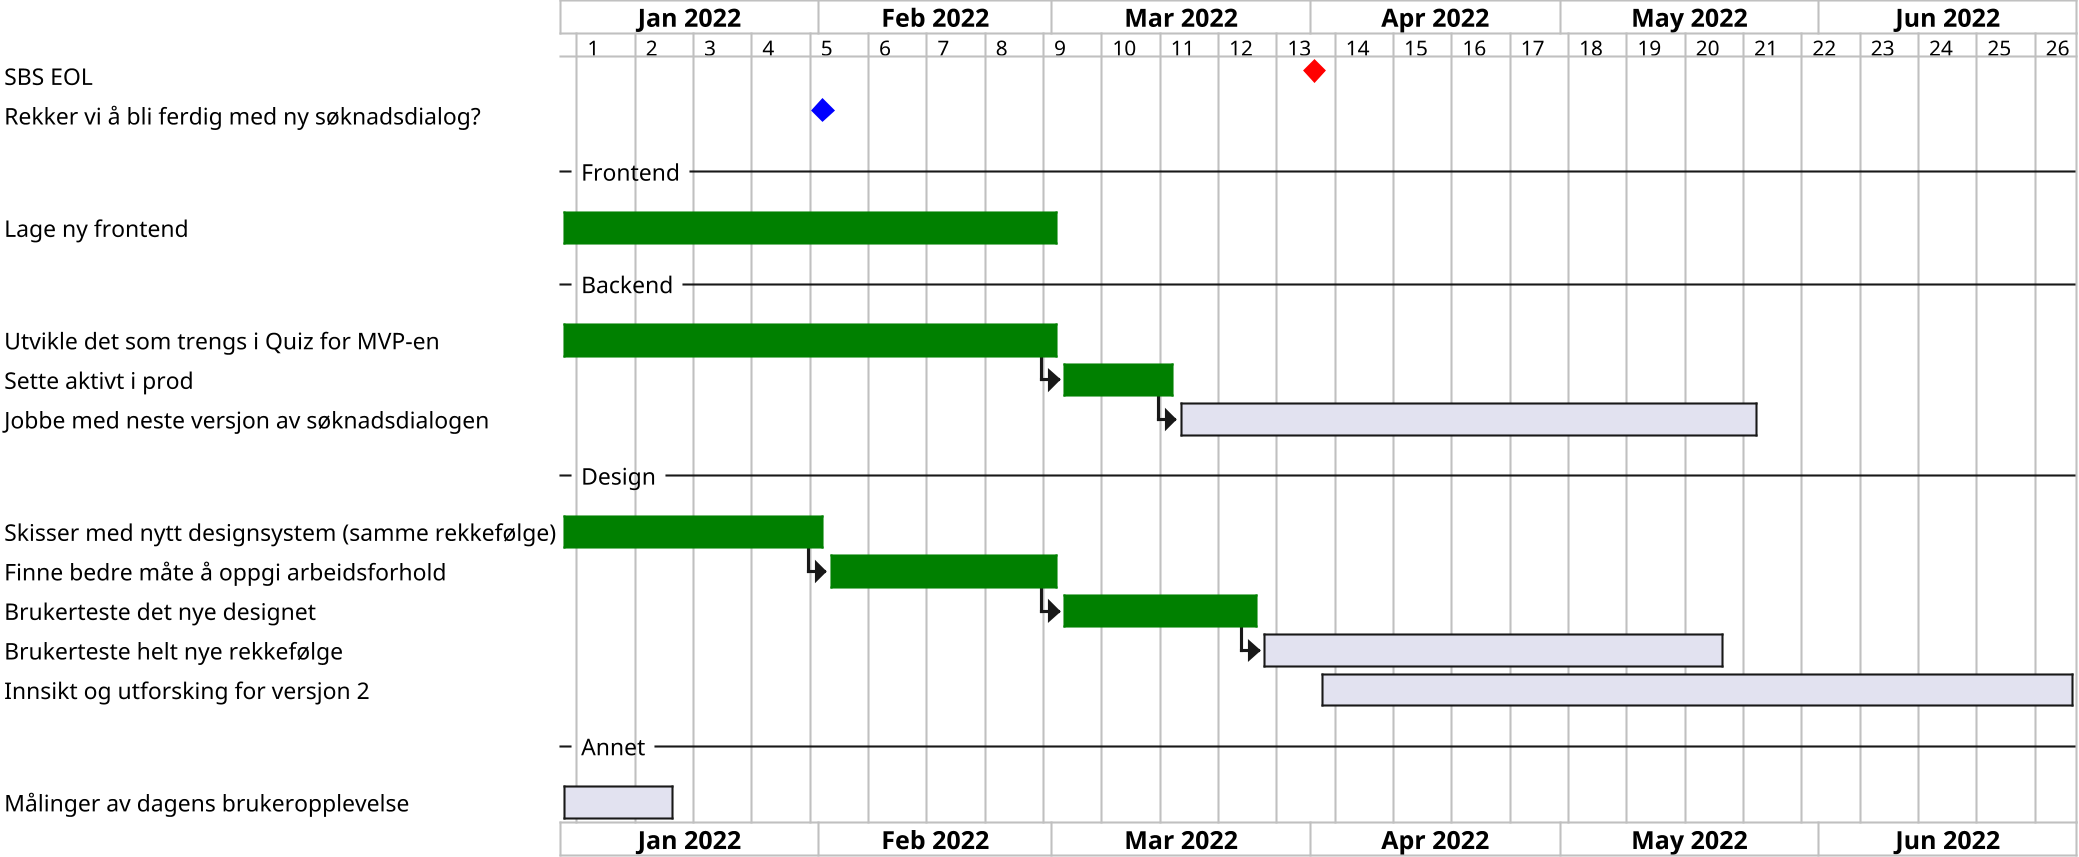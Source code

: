 @startgantt
skinparam dpi 200
ganttscale weekly
Labels on first column

Project starts 2022-01-01

[SBS EOL] happens 2022-04-01 and is colored in Red
[Rekker vi å bli ferdig med ny søknadsdialog?] happens 2022-02-01 and is colored in Blue

-- Frontend --
[Lage ny frontend] starts 2022-01-01 and ends 2022-03-01 and is colored in Green

-- Backend --
[Utvikle det som trengs i Quiz for MVP-en] starts 2022-01-01 and ends 2022-03-01 and is colored in Green
then [Sette aktivt i prod] lasts 2 week and is colored in Green
then [Jobbe med neste versjon av søknadsdialogen] lasts 10 week

-- Design --
[Skisser med nytt designsystem (samme rekkefølge)] starts 2022-01-01 and ends 2022-02-01 and is colored in Green
then [Finne bedre måte å oppgi arbeidsforhold] lasts 4 weeks and is colored in Green
then [Brukerteste det nye designet] ends 2022-03-25 and is colored in Green
then [Brukerteste helt nye rekkefølge] lasts 8 weeks
[Innsikt og utforsking for versjon 2] starts 2022-04-02 and ends 2022-07-01

-- Annet --
[Målinger av dagens brukeropplevelse] lasts 2 weeks

@endgantt
